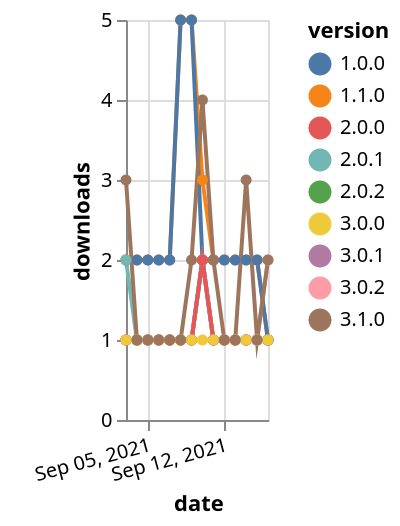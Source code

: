 {"$schema": "https://vega.github.io/schema/vega-lite/v5.json", "description": "A simple bar chart with embedded data.", "data": {"values": [{"date": "2021-09-03", "total": 215, "delta": 1, "version": "2.0.2"}, {"date": "2021-09-04", "total": 216, "delta": 1, "version": "2.0.2"}, {"date": "2021-09-05", "total": 217, "delta": 1, "version": "2.0.2"}, {"date": "2021-09-06", "total": 218, "delta": 1, "version": "2.0.2"}, {"date": "2021-09-07", "total": 219, "delta": 1, "version": "2.0.2"}, {"date": "2021-09-08", "total": 220, "delta": 1, "version": "2.0.2"}, {"date": "2021-09-09", "total": 221, "delta": 1, "version": "2.0.2"}, {"date": "2021-09-10", "total": 223, "delta": 2, "version": "2.0.2"}, {"date": "2021-09-11", "total": 224, "delta": 1, "version": "2.0.2"}, {"date": "2021-09-12", "total": 225, "delta": 1, "version": "2.0.2"}, {"date": "2021-09-13", "total": 226, "delta": 1, "version": "2.0.2"}, {"date": "2021-09-14", "total": 227, "delta": 1, "version": "2.0.2"}, {"date": "2021-09-15", "total": 228, "delta": 1, "version": "2.0.2"}, {"date": "2021-09-16", "total": 229, "delta": 1, "version": "2.0.2"}, {"date": "2021-09-03", "total": 238, "delta": 1, "version": "3.0.2"}, {"date": "2021-09-04", "total": 239, "delta": 1, "version": "3.0.2"}, {"date": "2021-09-05", "total": 240, "delta": 1, "version": "3.0.2"}, {"date": "2021-09-06", "total": 241, "delta": 1, "version": "3.0.2"}, {"date": "2021-09-07", "total": 242, "delta": 1, "version": "3.0.2"}, {"date": "2021-09-08", "total": 243, "delta": 1, "version": "3.0.2"}, {"date": "2021-09-09", "total": 244, "delta": 1, "version": "3.0.2"}, {"date": "2021-09-10", "total": 246, "delta": 2, "version": "3.0.2"}, {"date": "2021-09-11", "total": 247, "delta": 1, "version": "3.0.2"}, {"date": "2021-09-12", "total": 248, "delta": 1, "version": "3.0.2"}, {"date": "2021-09-13", "total": 249, "delta": 1, "version": "3.0.2"}, {"date": "2021-09-14", "total": 250, "delta": 1, "version": "3.0.2"}, {"date": "2021-09-15", "total": 251, "delta": 1, "version": "3.0.2"}, {"date": "2021-09-16", "total": 253, "delta": 2, "version": "3.0.2"}, {"date": "2021-09-03", "total": 2702, "delta": 2, "version": "1.1.0"}, {"date": "2021-09-04", "total": 2704, "delta": 2, "version": "1.1.0"}, {"date": "2021-09-05", "total": 2706, "delta": 2, "version": "1.1.0"}, {"date": "2021-09-06", "total": 2708, "delta": 2, "version": "1.1.0"}, {"date": "2021-09-07", "total": 2710, "delta": 2, "version": "1.1.0"}, {"date": "2021-09-08", "total": 2715, "delta": 5, "version": "1.1.0"}, {"date": "2021-09-09", "total": 2720, "delta": 5, "version": "1.1.0"}, {"date": "2021-09-10", "total": 2723, "delta": 3, "version": "1.1.0"}, {"date": "2021-09-11", "total": 2725, "delta": 2, "version": "1.1.0"}, {"date": "2021-09-12", "total": 2727, "delta": 2, "version": "1.1.0"}, {"date": "2021-09-13", "total": 2729, "delta": 2, "version": "1.1.0"}, {"date": "2021-09-14", "total": 2731, "delta": 2, "version": "1.1.0"}, {"date": "2021-09-15", "total": 2733, "delta": 2, "version": "1.1.0"}, {"date": "2021-09-16", "total": 2734, "delta": 1, "version": "1.1.0"}, {"date": "2021-09-03", "total": 2584, "delta": 2, "version": "1.0.0"}, {"date": "2021-09-04", "total": 2586, "delta": 2, "version": "1.0.0"}, {"date": "2021-09-05", "total": 2588, "delta": 2, "version": "1.0.0"}, {"date": "2021-09-06", "total": 2590, "delta": 2, "version": "1.0.0"}, {"date": "2021-09-07", "total": 2592, "delta": 2, "version": "1.0.0"}, {"date": "2021-09-08", "total": 2597, "delta": 5, "version": "1.0.0"}, {"date": "2021-09-09", "total": 2602, "delta": 5, "version": "1.0.0"}, {"date": "2021-09-10", "total": 2604, "delta": 2, "version": "1.0.0"}, {"date": "2021-09-11", "total": 2606, "delta": 2, "version": "1.0.0"}, {"date": "2021-09-12", "total": 2608, "delta": 2, "version": "1.0.0"}, {"date": "2021-09-13", "total": 2610, "delta": 2, "version": "1.0.0"}, {"date": "2021-09-14", "total": 2612, "delta": 2, "version": "1.0.0"}, {"date": "2021-09-15", "total": 2614, "delta": 2, "version": "1.0.0"}, {"date": "2021-09-16", "total": 2615, "delta": 1, "version": "1.0.0"}, {"date": "2021-09-03", "total": 217, "delta": 2, "version": "2.0.1"}, {"date": "2021-09-04", "total": 218, "delta": 1, "version": "2.0.1"}, {"date": "2021-09-05", "total": 219, "delta": 1, "version": "2.0.1"}, {"date": "2021-09-06", "total": 220, "delta": 1, "version": "2.0.1"}, {"date": "2021-09-07", "total": 221, "delta": 1, "version": "2.0.1"}, {"date": "2021-09-08", "total": 222, "delta": 1, "version": "2.0.1"}, {"date": "2021-09-09", "total": 223, "delta": 1, "version": "2.0.1"}, {"date": "2021-09-10", "total": 225, "delta": 2, "version": "2.0.1"}, {"date": "2021-09-11", "total": 226, "delta": 1, "version": "2.0.1"}, {"date": "2021-09-12", "total": 227, "delta": 1, "version": "2.0.1"}, {"date": "2021-09-13", "total": 228, "delta": 1, "version": "2.0.1"}, {"date": "2021-09-14", "total": 229, "delta": 1, "version": "2.0.1"}, {"date": "2021-09-15", "total": 230, "delta": 1, "version": "2.0.1"}, {"date": "2021-09-16", "total": 231, "delta": 1, "version": "2.0.1"}, {"date": "2021-09-03", "total": 317, "delta": 1, "version": "3.0.1"}, {"date": "2021-09-04", "total": 318, "delta": 1, "version": "3.0.1"}, {"date": "2021-09-05", "total": 319, "delta": 1, "version": "3.0.1"}, {"date": "2021-09-06", "total": 320, "delta": 1, "version": "3.0.1"}, {"date": "2021-09-07", "total": 321, "delta": 1, "version": "3.0.1"}, {"date": "2021-09-08", "total": 322, "delta": 1, "version": "3.0.1"}, {"date": "2021-09-09", "total": 323, "delta": 1, "version": "3.0.1"}, {"date": "2021-09-10", "total": 325, "delta": 2, "version": "3.0.1"}, {"date": "2021-09-11", "total": 326, "delta": 1, "version": "3.0.1"}, {"date": "2021-09-12", "total": 327, "delta": 1, "version": "3.0.1"}, {"date": "2021-09-13", "total": 328, "delta": 1, "version": "3.0.1"}, {"date": "2021-09-14", "total": 329, "delta": 1, "version": "3.0.1"}, {"date": "2021-09-15", "total": 330, "delta": 1, "version": "3.0.1"}, {"date": "2021-09-16", "total": 331, "delta": 1, "version": "3.0.1"}, {"date": "2021-09-03", "total": 217, "delta": 1, "version": "2.0.0"}, {"date": "2021-09-04", "total": 218, "delta": 1, "version": "2.0.0"}, {"date": "2021-09-05", "total": 219, "delta": 1, "version": "2.0.0"}, {"date": "2021-09-06", "total": 220, "delta": 1, "version": "2.0.0"}, {"date": "2021-09-07", "total": 221, "delta": 1, "version": "2.0.0"}, {"date": "2021-09-08", "total": 222, "delta": 1, "version": "2.0.0"}, {"date": "2021-09-09", "total": 223, "delta": 1, "version": "2.0.0"}, {"date": "2021-09-10", "total": 225, "delta": 2, "version": "2.0.0"}, {"date": "2021-09-11", "total": 226, "delta": 1, "version": "2.0.0"}, {"date": "2021-09-12", "total": 227, "delta": 1, "version": "2.0.0"}, {"date": "2021-09-13", "total": 228, "delta": 1, "version": "2.0.0"}, {"date": "2021-09-14", "total": 229, "delta": 1, "version": "2.0.0"}, {"date": "2021-09-15", "total": 230, "delta": 1, "version": "2.0.0"}, {"date": "2021-09-16", "total": 231, "delta": 1, "version": "2.0.0"}, {"date": "2021-09-03", "total": 203, "delta": 1, "version": "3.0.0"}, {"date": "2021-09-04", "total": 204, "delta": 1, "version": "3.0.0"}, {"date": "2021-09-05", "total": 205, "delta": 1, "version": "3.0.0"}, {"date": "2021-09-06", "total": 206, "delta": 1, "version": "3.0.0"}, {"date": "2021-09-07", "total": 207, "delta": 1, "version": "3.0.0"}, {"date": "2021-09-08", "total": 208, "delta": 1, "version": "3.0.0"}, {"date": "2021-09-09", "total": 209, "delta": 1, "version": "3.0.0"}, {"date": "2021-09-10", "total": 210, "delta": 1, "version": "3.0.0"}, {"date": "2021-09-11", "total": 211, "delta": 1, "version": "3.0.0"}, {"date": "2021-09-12", "total": 212, "delta": 1, "version": "3.0.0"}, {"date": "2021-09-13", "total": 213, "delta": 1, "version": "3.0.0"}, {"date": "2021-09-14", "total": 214, "delta": 1, "version": "3.0.0"}, {"date": "2021-09-15", "total": 215, "delta": 1, "version": "3.0.0"}, {"date": "2021-09-16", "total": 216, "delta": 1, "version": "3.0.0"}, {"date": "2021-09-03", "total": 140, "delta": 3, "version": "3.1.0"}, {"date": "2021-09-04", "total": 141, "delta": 1, "version": "3.1.0"}, {"date": "2021-09-05", "total": 142, "delta": 1, "version": "3.1.0"}, {"date": "2021-09-06", "total": 143, "delta": 1, "version": "3.1.0"}, {"date": "2021-09-07", "total": 144, "delta": 1, "version": "3.1.0"}, {"date": "2021-09-08", "total": 145, "delta": 1, "version": "3.1.0"}, {"date": "2021-09-09", "total": 147, "delta": 2, "version": "3.1.0"}, {"date": "2021-09-10", "total": 151, "delta": 4, "version": "3.1.0"}, {"date": "2021-09-11", "total": 153, "delta": 2, "version": "3.1.0"}, {"date": "2021-09-12", "total": 154, "delta": 1, "version": "3.1.0"}, {"date": "2021-09-13", "total": 155, "delta": 1, "version": "3.1.0"}, {"date": "2021-09-14", "total": 158, "delta": 3, "version": "3.1.0"}, {"date": "2021-09-15", "total": 159, "delta": 1, "version": "3.1.0"}, {"date": "2021-09-16", "total": 161, "delta": 2, "version": "3.1.0"}]}, "width": "container", "mark": {"type": "line", "point": {"filled": true}}, "encoding": {"x": {"field": "date", "type": "temporal", "timeUnit": "yearmonthdate", "title": "date", "axis": {"labelAngle": -15}}, "y": {"field": "delta", "type": "quantitative", "title": "downloads"}, "color": {"field": "version", "type": "nominal"}, "tooltip": {"field": "delta"}}}
